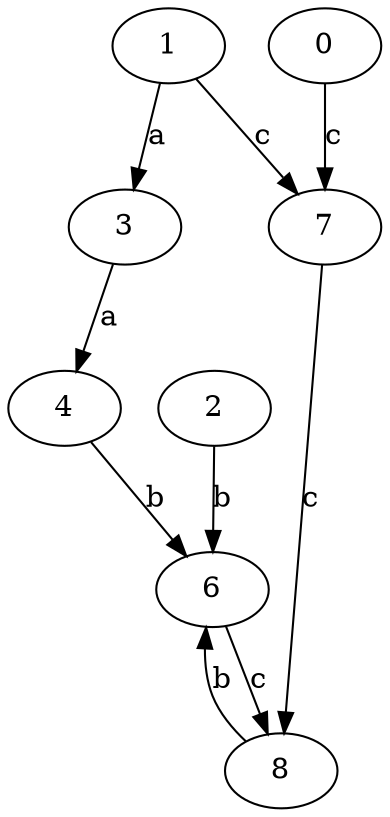 strict digraph  {
1;
2;
3;
4;
0;
6;
7;
8;
1 -> 3  [label=a];
1 -> 7  [label=c];
2 -> 6  [label=b];
3 -> 4  [label=a];
4 -> 6  [label=b];
0 -> 7  [label=c];
6 -> 8  [label=c];
7 -> 8  [label=c];
8 -> 6  [label=b];
}
